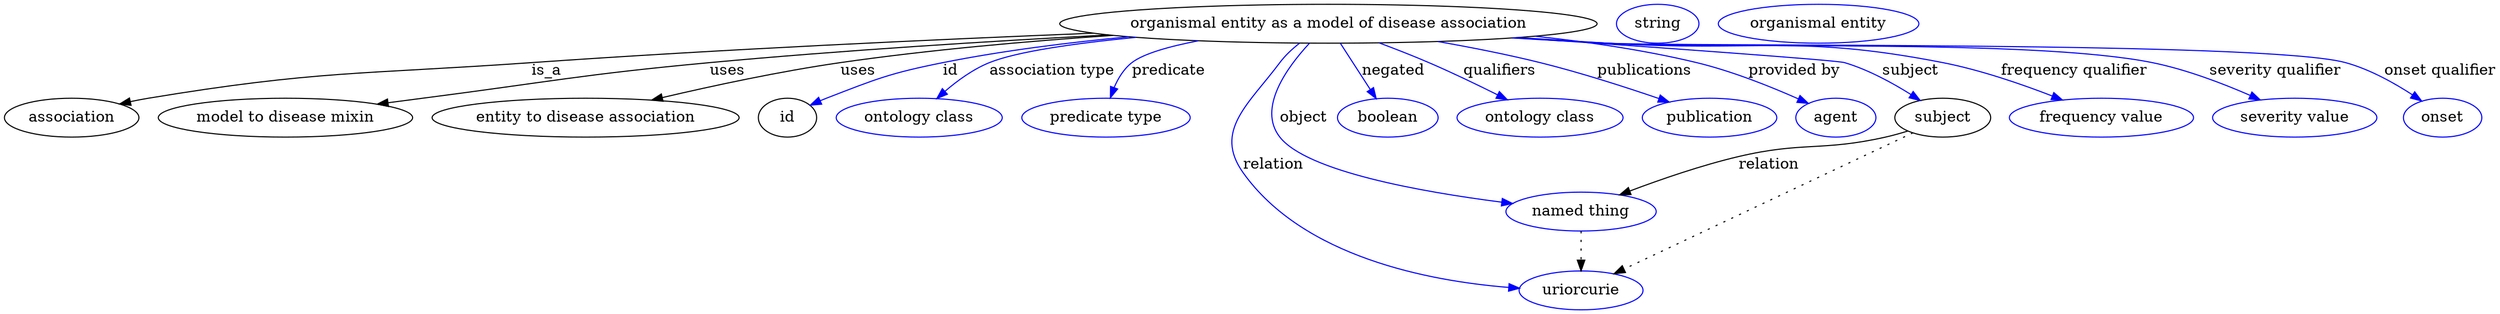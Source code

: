 digraph {
	graph [bb="0,0,1894.3,283"];
	node [label="\N"];
	"organismal entity as a model of disease association"	 [height=0.5,
		label="organismal entity as a model of disease association",
		pos="1013,265",
		width=5.344];
	association	 [height=0.5,
		pos="50.046,178",
		width=1.3902];
	"organismal entity as a model of disease association" -> association	 [label=is_a,
		lp="415.05,221.5",
		pos="e,86.598,190.3 839.62,257.17 717.67,251.07 550.73,241.53 404.05,229 272.6,217.77 238.25,222.7 109.05,196 104.92,195.15 100.66,194.13 \
96.417,193.02"];
	"model to disease mixin"	 [height=0.5,
		pos="212.05,178",
		width=2.5998];
	"organismal entity as a model of disease association" -> "model to disease mixin"	 [label=uses,
		lp="556.05,221.5",
		pos="e,280.7,190.29 851.09,255.23 760.62,249.11 645.91,240.24 544.05,229 441.84,217.73 416.59,212.19 315.05,196 307.14,194.74 298.91,\
193.38 290.69,191.99"];
	"entity to disease association"	 [height=0.5,
		pos="433.05,178",
		width=3.0331];
	"organismal entity as a model of disease association" -> "entity to disease association"	 [label=uses,
		lp="652.05,221.5",
		pos="e,487.5,193.72 854.02,254.77 787.59,249.18 709.79,240.89 640.05,229 591.68,220.75 537.89,207.37 497.27,196.38"];
	id	 [height=0.5,
		pos="587.05,178",
		width=0.75];
	"organismal entity as a model of disease association" -> id	 [color=blue,
		label=id,
		lp="721.55,221.5",
		pos="e,608.55,189.29 864.63,253.5 816.8,248.07 763.83,240.23 716.05,229 673.35,218.97 663.4,213.17 623.05,196 621.26,195.24 619.44,194.43 \
617.61,193.6",
		style=solid];
	"association type"	 [color=blue,
		height=0.5,
		label="ontology class",
		pos="694.05,178",
		width=1.7151];
	"organismal entity as a model of disease association" -> "association type"	 [color=blue,
		label="association type",
		lp="799.05,221.5",
		pos="e,709.88,195.59 874.37,252.5 825.41,246.64 777.06,238.76 755.05,229 741.03,222.78 727.7,212.37 717.09,202.56",
		style=solid];
	predicate	 [color=blue,
		height=0.5,
		label="predicate type",
		pos="834.05,178",
		width=1.679];
	"organismal entity as a model of disease association" -> predicate	 [color=blue,
		label=predicate,
		lp="883.05,221.5",
		pos="e,838.25,196.09 915.88,249.44 890.73,243.88 867.93,236.99 858.05,229 850.63,223.01 845.39,214.2 841.73,205.58",
		style=solid];
	object	 [color=blue,
		height=0.5,
		label="named thing",
		pos="1205,91",
		width=1.5346];
	"organismal entity as a model of disease association" -> object	 [color=blue,
		label=object,
		lp="994.05,178",
		pos="e,1155.4,98.997 997.28,246.71 980.07,224.42 957.41,186.46 977.05,160 997.24,132.79 1085,112.14 1145.6,100.8",
		style=solid];
	relation	 [color=blue,
		height=0.5,
		label=uriorcurie,
		pos="1205,18",
		width=1.2638];
	"organismal entity as a model of disease association" -> relation	 [color=blue,
		label=relation,
		lp="978.05,134.5",
		pos="e,1160.8,22.974 988.04,246.91 982.36,241.71 976.88,235.64 973.05,229 950.11,189.26 931.96,165.42 957.05,127 999.82,61.478 1091.7,\
35.083 1150.9,24.633",
		style=solid];
	negated	 [color=blue,
		height=0.5,
		label=boolean,
		pos="1058,178",
		width=1.0652];
	"organismal entity as a model of disease association" -> negated	 [color=blue,
		label=negated,
		lp="1060.5,221.5",
		pos="e,1048.9,195.71 1022.4,246.97 1028.7,234.76 1037.1,218.41 1044.2,204.7",
		style=solid];
	qualifiers	 [color=blue,
		height=0.5,
		label="ontology class",
		pos="1176,178",
		width=1.7151];
	"organismal entity as a model of disease association" -> qualifiers	 [color=blue,
		label=qualifiers,
		lp="1140,221.5",
		pos="e,1148.3,194.27 1050,247.28 1061.6,241.58 1074.4,235.15 1086,229 1103.9,219.57 1123.3,208.61 1139.6,199.27",
		style=solid];
	publications	 [color=blue,
		height=0.5,
		label=publication,
		pos="1306,178",
		width=1.3902];
	"organismal entity as a model of disease association" -> publications	 [color=blue,
		label=publications,
		lp="1245.5,221.5",
		pos="e,1273.2,191.72 1093.9,248.64 1118.5,243.07 1145.5,236.37 1170,229 1202,219.4 1237.2,206.1 1263.8,195.5",
		style=solid];
	"provided by"	 [color=blue,
		height=0.5,
		label=agent,
		pos="1404,178",
		width=0.83048];
	"organismal entity as a model of disease association" -> "provided by"	 [color=blue,
		label="provided by",
		lp="1361,221.5",
		pos="e,1381.1,189.99 1155.2,252.81 1196.8,247.42 1242.1,239.78 1283,229 1314.2,220.78 1347.9,206.07 1371.8,194.55",
		style=solid];
	subject	 [height=0.5,
		pos="1488,178",
		width=0.99297];
	"organismal entity as a model of disease association" -> subject	 [color=blue,
		label=subject,
		lp="1451.5,221.5",
		pos="e,1467.8,192.84 1151.1,252.43 1260.3,242.43 1395,229.95 1398,229 1419.9,222.12 1442.4,209.41 1459.4,198.4",
		style=solid];
	"frequency qualifier"	 [color=blue,
		height=0.5,
		label="frequency value",
		pos="1609,178",
		width=1.8776];
	"organismal entity as a model of disease association" -> "frequency qualifier"	 [color=blue,
		label="frequency qualifier",
		lp="1577,221.5",
		pos="e,1576,193.72 1150.1,252.35 1171.5,250.49 1193.4,248.64 1214,247 1330,237.81 1361.5,253.95 1475,229 1506.6,222.06 1540.7,209.03 \
1566.5,197.88",
		style=solid];
	"severity qualifier"	 [color=blue,
		height=0.5,
		label="severity value",
		pos="1754,178",
		width=1.661];
	"organismal entity as a model of disease association" -> "severity qualifier"	 [color=blue,
		label="severity qualifier",
		lp="1724.5,221.5",
		pos="e,1724.7,193.87 1147.3,252.11 1169.6,250.22 1192.5,248.43 1214,247 1307,240.84 1542.1,249.42 1633,229 1661.8,222.55 1692.3,209.62 \
1715.5,198.39",
		style=solid];
	"onset qualifier"	 [color=blue,
		height=0.5,
		label=onset,
		pos="1865,178",
		width=0.81243];
	"organismal entity as a model of disease association" -> "onset qualifier"	 [color=blue,
		label="onset qualifier",
		lp="1847.5,221.5",
		pos="e,1846.6,192.04 1146.2,251.99 1168.8,250.09 1192.1,248.33 1214,247 1276.3,243.22 1715,245.86 1775,229 1797.9,222.59 1821.1,209.23 \
1838.2,197.8",
		style=solid];
	association_id	 [color=blue,
		height=0.5,
		label=string,
		pos="1254,265",
		width=0.84854];
	object -> relation	 [pos="e,1205,36.09 1205,72.955 1205,64.883 1205,55.176 1205,46.182",
		style=dotted];
	subject -> object	 [label=relation,
		lp="1353,134.5",
		pos="e,1236.5,105.89 1460.8,165.98 1455,163.75 1448.9,161.62 1443,160 1394.9,146.64 1380.2,155.39 1332,142 1302.4,133.76 1270.3,120.83 \
1245.8,110.05"];
	subject -> relation	 [pos="e,1231.2,32.759 1463.9,164.36 1413.8,136.02 1298.3,70.7 1240,37.757",
		style=dotted];
	"organismal entity as a model of disease association_subject"	 [color=blue,
		height=0.5,
		label="organismal entity",
		pos="1375,265",
		width=2.022];
}
